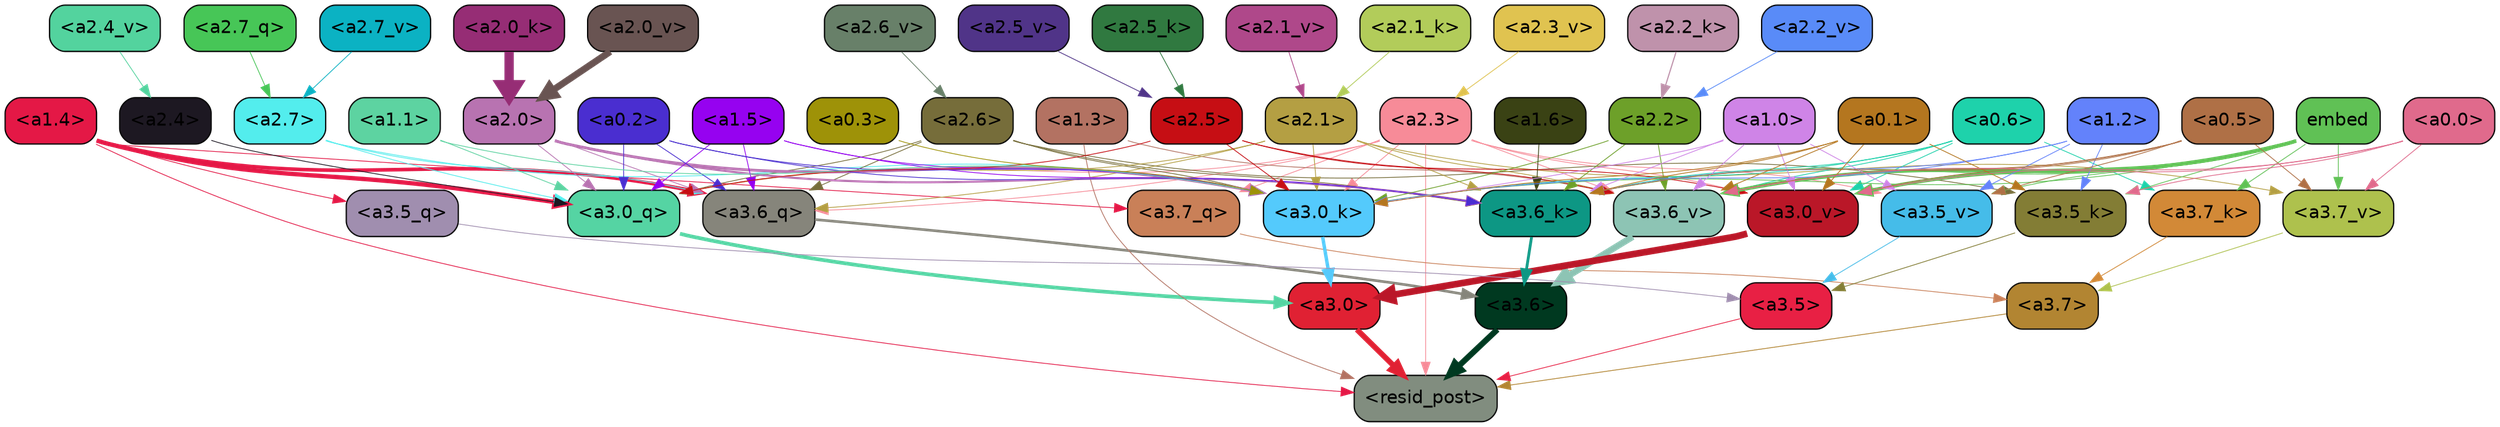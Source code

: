 strict digraph "" {
	graph [bgcolor=transparent,
		layout=dot,
		overlap=false,
		splines=true
	];
	"<a3.7>"	[color=black,
		fillcolor="#b28532",
		fontname=Helvetica,
		shape=box,
		style="filled, rounded"];
	"<resid_post>"	[color=black,
		fillcolor="#818d7f",
		fontname=Helvetica,
		shape=box,
		style="filled, rounded"];
	"<a3.7>" -> "<resid_post>"	[color="#b28532",
		penwidth=0.6239100098609924];
	"<a3.6>"	[color=black,
		fillcolor="#003920",
		fontname=Helvetica,
		shape=box,
		style="filled, rounded"];
	"<a3.6>" -> "<resid_post>"	[color="#003920",
		penwidth=4.569062113761902];
	"<a3.5>"	[color=black,
		fillcolor="#e82044",
		fontname=Helvetica,
		shape=box,
		style="filled, rounded"];
	"<a3.5>" -> "<resid_post>"	[color="#e82044",
		penwidth=0.6];
	"<a3.0>"	[color=black,
		fillcolor="#e02133",
		fontname=Helvetica,
		shape=box,
		style="filled, rounded"];
	"<a3.0>" -> "<resid_post>"	[color="#e02133",
		penwidth=4.283544182777405];
	"<a2.3>"	[color=black,
		fillcolor="#f78b98",
		fontname=Helvetica,
		shape=box,
		style="filled, rounded"];
	"<a2.3>" -> "<resid_post>"	[color="#f78b98",
		penwidth=0.6];
	"<a3.7_q>"	[color=black,
		fillcolor="#c98058",
		fontname=Helvetica,
		shape=box,
		style="filled, rounded"];
	"<a2.3>" -> "<a3.7_q>"	[color="#f78b98",
		penwidth=0.6];
	"<a3.6_q>"	[color=black,
		fillcolor="#86857b",
		fontname=Helvetica,
		shape=box,
		style="filled, rounded"];
	"<a2.3>" -> "<a3.6_q>"	[color="#f78b98",
		penwidth=0.6];
	"<a3.0_q>"	[color=black,
		fillcolor="#55d4a3",
		fontname=Helvetica,
		shape=box,
		style="filled, rounded"];
	"<a2.3>" -> "<a3.0_q>"	[color="#f78b98",
		penwidth=0.6];
	"<a3.0_k>"	[color=black,
		fillcolor="#54cafc",
		fontname=Helvetica,
		shape=box,
		style="filled, rounded"];
	"<a2.3>" -> "<a3.0_k>"	[color="#f78b98",
		penwidth=0.6];
	"<a3.6_v>"	[color=black,
		fillcolor="#8dc4b4",
		fontname=Helvetica,
		shape=box,
		style="filled, rounded"];
	"<a2.3>" -> "<a3.6_v>"	[color="#f78b98",
		penwidth=0.6];
	"<a3.5_v>"	[color=black,
		fillcolor="#45bce9",
		fontname=Helvetica,
		shape=box,
		style="filled, rounded"];
	"<a2.3>" -> "<a3.5_v>"	[color="#f78b98",
		penwidth=0.6];
	"<a3.0_v>"	[color=black,
		fillcolor="#ba1728",
		fontname=Helvetica,
		shape=box,
		style="filled, rounded"];
	"<a2.3>" -> "<a3.0_v>"	[color="#f78b98",
		penwidth=0.6];
	"<a1.4>"	[color=black,
		fillcolor="#e41846",
		fontname=Helvetica,
		shape=box,
		style="filled, rounded"];
	"<a1.4>" -> "<resid_post>"	[color="#e41846",
		penwidth=0.6];
	"<a1.4>" -> "<a3.7_q>"	[color="#e41846",
		penwidth=0.6];
	"<a1.4>" -> "<a3.6_q>"	[color="#e41846",
		penwidth=2.7934007048606873];
	"<a3.5_q>"	[color=black,
		fillcolor="#a08eaf",
		fontname=Helvetica,
		shape=box,
		style="filled, rounded"];
	"<a1.4>" -> "<a3.5_q>"	[color="#e41846",
		penwidth=0.6];
	"<a1.4>" -> "<a3.0_q>"	[color="#e41846",
		penwidth=3.340754985809326];
	"<a1.3>"	[color=black,
		fillcolor="#b37262",
		fontname=Helvetica,
		shape=box,
		style="filled, rounded"];
	"<a1.3>" -> "<resid_post>"	[color="#b37262",
		penwidth=0.6];
	"<a1.3>" -> "<a3.6_v>"	[color="#b37262",
		penwidth=0.6];
	"<a3.7_q>" -> "<a3.7>"	[color="#c98058",
		penwidth=0.6];
	"<a3.6_q>" -> "<a3.6>"	[color="#86857b",
		penwidth=2.0347584784030914];
	"<a3.5_q>" -> "<a3.5>"	[color="#a08eaf",
		penwidth=0.6];
	"<a3.0_q>" -> "<a3.0>"	[color="#55d4a3",
		penwidth=2.8635367155075073];
	"<a3.7_k>"	[color=black,
		fillcolor="#d28937",
		fontname=Helvetica,
		shape=box,
		style="filled, rounded"];
	"<a3.7_k>" -> "<a3.7>"	[color="#d28937",
		penwidth=0.6];
	"<a3.6_k>"	[color=black,
		fillcolor="#0d9784",
		fontname=Helvetica,
		shape=box,
		style="filled, rounded"];
	"<a3.6_k>" -> "<a3.6>"	[color="#0d9784",
		penwidth=2.1760786175727844];
	"<a3.5_k>"	[color=black,
		fillcolor="#837d35",
		fontname=Helvetica,
		shape=box,
		style="filled, rounded"];
	"<a3.5_k>" -> "<a3.5>"	[color="#837d35",
		penwidth=0.6];
	"<a3.0_k>" -> "<a3.0>"	[color="#54cafc",
		penwidth=2.632905662059784];
	"<a3.7_v>"	[color=black,
		fillcolor="#aec14d",
		fontname=Helvetica,
		shape=box,
		style="filled, rounded"];
	"<a3.7_v>" -> "<a3.7>"	[color="#aec14d",
		penwidth=0.6];
	"<a3.6_v>" -> "<a3.6>"	[color="#8dc4b4",
		penwidth=4.981305837631226];
	"<a3.5_v>" -> "<a3.5>"	[color="#45bce9",
		penwidth=0.6];
	"<a3.0_v>" -> "<a3.0>"	[color="#ba1728",
		penwidth=5.168330669403076];
	"<a2.7>"	[color=black,
		fillcolor="#53eded",
		fontname=Helvetica,
		shape=box,
		style="filled, rounded"];
	"<a2.7>" -> "<a3.6_q>"	[color="#53eded",
		penwidth=0.6];
	"<a2.7>" -> "<a3.0_q>"	[color="#53eded",
		penwidth=0.6];
	"<a2.7>" -> "<a3.0_k>"	[color="#53eded",
		penwidth=0.6];
	"<a2.6>"	[color=black,
		fillcolor="#766d3a",
		fontname=Helvetica,
		shape=box,
		style="filled, rounded"];
	"<a2.6>" -> "<a3.6_q>"	[color="#766d3a",
		penwidth=0.6];
	"<a2.6>" -> "<a3.0_q>"	[color="#766d3a",
		penwidth=0.6];
	"<a2.6>" -> "<a3.6_k>"	[color="#766d3a",
		penwidth=0.6];
	"<a2.6>" -> "<a3.5_k>"	[color="#766d3a",
		penwidth=0.6];
	"<a2.6>" -> "<a3.0_k>"	[color="#766d3a",
		penwidth=0.6];
	"<a2.1>"	[color=black,
		fillcolor="#b49f43",
		fontname=Helvetica,
		shape=box,
		style="filled, rounded"];
	"<a2.1>" -> "<a3.6_q>"	[color="#b49f43",
		penwidth=0.6];
	"<a2.1>" -> "<a3.0_q>"	[color="#b49f43",
		penwidth=0.6];
	"<a2.1>" -> "<a3.6_k>"	[color="#b49f43",
		penwidth=0.6];
	"<a2.1>" -> "<a3.0_k>"	[color="#b49f43",
		penwidth=0.6];
	"<a2.1>" -> "<a3.7_v>"	[color="#b49f43",
		penwidth=0.6];
	"<a2.1>" -> "<a3.6_v>"	[color="#b49f43",
		penwidth=0.6];
	"<a2.0>"	[color=black,
		fillcolor="#b873b1",
		fontname=Helvetica,
		shape=box,
		style="filled, rounded"];
	"<a2.0>" -> "<a3.6_q>"	[color="#b873b1",
		penwidth=0.6];
	"<a2.0>" -> "<a3.0_q>"	[color="#b873b1",
		penwidth=0.6];
	"<a2.0>" -> "<a3.6_k>"	[color="#b873b1",
		penwidth=1.6382827460765839];
	"<a2.0>" -> "<a3.0_k>"	[color="#b873b1",
		penwidth=2.161143198609352];
	"<a1.5>"	[color=black,
		fillcolor="#9602f0",
		fontname=Helvetica,
		shape=box,
		style="filled, rounded"];
	"<a1.5>" -> "<a3.6_q>"	[color="#9602f0",
		penwidth=0.6];
	"<a1.5>" -> "<a3.0_q>"	[color="#9602f0",
		penwidth=0.6];
	"<a1.5>" -> "<a3.6_k>"	[color="#9602f0",
		penwidth=0.6];
	"<a1.5>" -> "<a3.0_k>"	[color="#9602f0",
		penwidth=0.6];
	"<a0.2>"	[color=black,
		fillcolor="#4a2ed0",
		fontname=Helvetica,
		shape=box,
		style="filled, rounded"];
	"<a0.2>" -> "<a3.6_q>"	[color="#4a2ed0",
		penwidth=0.6];
	"<a0.2>" -> "<a3.0_q>"	[color="#4a2ed0",
		penwidth=0.6];
	"<a0.2>" -> "<a3.6_k>"	[color="#4a2ed0",
		penwidth=0.6];
	"<a0.2>" -> "<a3.0_k>"	[color="#4a2ed0",
		penwidth=0.6];
	"<a2.5>"	[color=black,
		fillcolor="#c60e14",
		fontname=Helvetica,
		shape=box,
		style="filled, rounded"];
	"<a2.5>" -> "<a3.0_q>"	[color="#c60e14",
		penwidth=0.6];
	"<a2.5>" -> "<a3.0_k>"	[color="#c60e14",
		penwidth=0.6];
	"<a2.5>" -> "<a3.6_v>"	[color="#c60e14",
		penwidth=0.6];
	"<a2.5>" -> "<a3.0_v>"	[color="#c60e14",
		penwidth=0.6];
	"<a2.4>"	[color=black,
		fillcolor="#1d1822",
		fontname=Helvetica,
		shape=box,
		style="filled, rounded"];
	"<a2.4>" -> "<a3.0_q>"	[color="#1d1822",
		penwidth=0.6];
	"<a1.1>"	[color=black,
		fillcolor="#5dd3a1",
		fontname=Helvetica,
		shape=box,
		style="filled, rounded"];
	"<a1.1>" -> "<a3.0_q>"	[color="#5dd3a1",
		penwidth=0.6];
	"<a1.1>" -> "<a3.0_k>"	[color="#5dd3a1",
		penwidth=0.6];
	"<a0.6>"	[color=black,
		fillcolor="#1ed2ab",
		fontname=Helvetica,
		shape=box,
		style="filled, rounded"];
	"<a0.6>" -> "<a3.7_k>"	[color="#1ed2ab",
		penwidth=0.6];
	"<a0.6>" -> "<a3.6_k>"	[color="#1ed2ab",
		penwidth=0.6];
	"<a0.6>" -> "<a3.0_k>"	[color="#1ed2ab",
		penwidth=0.6];
	"<a0.6>" -> "<a3.6_v>"	[color="#1ed2ab",
		penwidth=0.6];
	"<a0.6>" -> "<a3.0_v>"	[color="#1ed2ab",
		penwidth=0.6];
	embed	[color=black,
		fillcolor="#60c155",
		fontname=Helvetica,
		shape=box,
		style="filled, rounded"];
	embed -> "<a3.7_k>"	[color="#60c155",
		penwidth=0.6];
	embed -> "<a3.6_k>"	[color="#60c155",
		penwidth=0.6];
	embed -> "<a3.5_k>"	[color="#60c155",
		penwidth=0.6];
	embed -> "<a3.0_k>"	[color="#60c155",
		penwidth=0.6];
	embed -> "<a3.7_v>"	[color="#60c155",
		penwidth=0.6];
	embed -> "<a3.6_v>"	[color="#60c155",
		penwidth=2.7825746536254883];
	embed -> "<a3.5_v>"	[color="#60c155",
		penwidth=0.6];
	embed -> "<a3.0_v>"	[color="#60c155",
		penwidth=2.6950180530548096];
	"<a2.2>"	[color=black,
		fillcolor="#6da029",
		fontname=Helvetica,
		shape=box,
		style="filled, rounded"];
	"<a2.2>" -> "<a3.6_k>"	[color="#6da029",
		penwidth=0.6];
	"<a2.2>" -> "<a3.0_k>"	[color="#6da029",
		penwidth=0.6];
	"<a2.2>" -> "<a3.6_v>"	[color="#6da029",
		penwidth=0.6];
	"<a1.6>"	[color=black,
		fillcolor="#3a4214",
		fontname=Helvetica,
		shape=box,
		style="filled, rounded"];
	"<a1.6>" -> "<a3.6_k>"	[color="#3a4214",
		penwidth=0.6];
	"<a1.2>"	[color=black,
		fillcolor="#6382fb",
		fontname=Helvetica,
		shape=box,
		style="filled, rounded"];
	"<a1.2>" -> "<a3.6_k>"	[color="#6382fb",
		penwidth=0.6];
	"<a1.2>" -> "<a3.5_k>"	[color="#6382fb",
		penwidth=0.6];
	"<a1.2>" -> "<a3.0_k>"	[color="#6382fb",
		penwidth=0.6];
	"<a1.2>" -> "<a3.5_v>"	[color="#6382fb",
		penwidth=0.6];
	"<a1.0>"	[color=black,
		fillcolor="#cf84e7",
		fontname=Helvetica,
		shape=box,
		style="filled, rounded"];
	"<a1.0>" -> "<a3.6_k>"	[color="#cf84e7",
		penwidth=0.6];
	"<a1.0>" -> "<a3.0_k>"	[color="#cf84e7",
		penwidth=0.6];
	"<a1.0>" -> "<a3.6_v>"	[color="#cf84e7",
		penwidth=0.6];
	"<a1.0>" -> "<a3.5_v>"	[color="#cf84e7",
		penwidth=0.6];
	"<a1.0>" -> "<a3.0_v>"	[color="#cf84e7",
		penwidth=0.6];
	"<a0.5>"	[color=black,
		fillcolor="#af7046",
		fontname=Helvetica,
		shape=box,
		style="filled, rounded"];
	"<a0.5>" -> "<a3.6_k>"	[color="#af7046",
		penwidth=0.6];
	"<a0.5>" -> "<a3.7_v>"	[color="#af7046",
		penwidth=0.6];
	"<a0.5>" -> "<a3.6_v>"	[color="#af7046",
		penwidth=0.6];
	"<a0.5>" -> "<a3.5_v>"	[color="#af7046",
		penwidth=0.6];
	"<a0.5>" -> "<a3.0_v>"	[color="#af7046",
		penwidth=0.6];
	"<a0.1>"	[color=black,
		fillcolor="#b4761f",
		fontname=Helvetica,
		shape=box,
		style="filled, rounded"];
	"<a0.1>" -> "<a3.6_k>"	[color="#b4761f",
		penwidth=0.6];
	"<a0.1>" -> "<a3.5_k>"	[color="#b4761f",
		penwidth=0.6];
	"<a0.1>" -> "<a3.0_k>"	[color="#b4761f",
		penwidth=0.6];
	"<a0.1>" -> "<a3.6_v>"	[color="#b4761f",
		penwidth=0.6];
	"<a0.1>" -> "<a3.0_v>"	[color="#b4761f",
		penwidth=0.6];
	"<a0.0>"	[color=black,
		fillcolor="#e06a8c",
		fontname=Helvetica,
		shape=box,
		style="filled, rounded"];
	"<a0.0>" -> "<a3.5_k>"	[color="#e06a8c",
		penwidth=0.6];
	"<a0.0>" -> "<a3.7_v>"	[color="#e06a8c",
		penwidth=0.6];
	"<a0.0>" -> "<a3.6_v>"	[color="#e06a8c",
		penwidth=0.6];
	"<a0.0>" -> "<a3.0_v>"	[color="#e06a8c",
		penwidth=0.6];
	"<a0.3>"	[color=black,
		fillcolor="#9e9208",
		fontname=Helvetica,
		shape=box,
		style="filled, rounded"];
	"<a0.3>" -> "<a3.0_k>"	[color="#9e9208",
		penwidth=0.6];
	"<a2.7_q>"	[color=black,
		fillcolor="#47c657",
		fontname=Helvetica,
		shape=box,
		style="filled, rounded"];
	"<a2.7_q>" -> "<a2.7>"	[color="#47c657",
		penwidth=0.6];
	"<a2.5_k>"	[color=black,
		fillcolor="#307940",
		fontname=Helvetica,
		shape=box,
		style="filled, rounded"];
	"<a2.5_k>" -> "<a2.5>"	[color="#307940",
		penwidth=0.6];
	"<a2.2_k>"	[color=black,
		fillcolor="#bf92ab",
		fontname=Helvetica,
		shape=box,
		style="filled, rounded"];
	"<a2.2_k>" -> "<a2.2>"	[color="#bf92ab",
		penwidth=0.8854708671569824];
	"<a2.1_k>"	[color=black,
		fillcolor="#b2cc5a",
		fontname=Helvetica,
		shape=box,
		style="filled, rounded"];
	"<a2.1_k>" -> "<a2.1>"	[color="#b2cc5a",
		penwidth=0.6];
	"<a2.0_k>"	[color=black,
		fillcolor="#962d75",
		fontname=Helvetica,
		shape=box,
		style="filled, rounded"];
	"<a2.0_k>" -> "<a2.0>"	[color="#962d75",
		penwidth=7.231504917144775];
	"<a2.7_v>"	[color=black,
		fillcolor="#0bb2c3",
		fontname=Helvetica,
		shape=box,
		style="filled, rounded"];
	"<a2.7_v>" -> "<a2.7>"	[color="#0bb2c3",
		penwidth=0.6];
	"<a2.6_v>"	[color=black,
		fillcolor="#688069",
		fontname=Helvetica,
		shape=box,
		style="filled, rounded"];
	"<a2.6_v>" -> "<a2.6>"	[color="#688069",
		penwidth=0.6];
	"<a2.5_v>"	[color=black,
		fillcolor="#503488",
		fontname=Helvetica,
		shape=box,
		style="filled, rounded"];
	"<a2.5_v>" -> "<a2.5>"	[color="#503488",
		penwidth=0.6];
	"<a2.4_v>"	[color=black,
		fillcolor="#53d39e",
		fontname=Helvetica,
		shape=box,
		style="filled, rounded"];
	"<a2.4_v>" -> "<a2.4>"	[color="#53d39e",
		penwidth=0.6];
	"<a2.3_v>"	[color=black,
		fillcolor="#e0c350",
		fontname=Helvetica,
		shape=box,
		style="filled, rounded"];
	"<a2.3_v>" -> "<a2.3>"	[color="#e0c350",
		penwidth=0.6];
	"<a2.2_v>"	[color=black,
		fillcolor="#598bf8",
		fontname=Helvetica,
		shape=box,
		style="filled, rounded"];
	"<a2.2_v>" -> "<a2.2>"	[color="#598bf8",
		penwidth=0.6];
	"<a2.1_v>"	[color=black,
		fillcolor="#af488a",
		fontname=Helvetica,
		shape=box,
		style="filled, rounded"];
	"<a2.1_v>" -> "<a2.1>"	[color="#af488a",
		penwidth=0.6];
	"<a2.0_v>"	[color=black,
		fillcolor="#695452",
		fontname=Helvetica,
		shape=box,
		style="filled, rounded"];
	"<a2.0_v>" -> "<a2.0>"	[color="#695452",
		penwidth=5.231471925973892];
}
